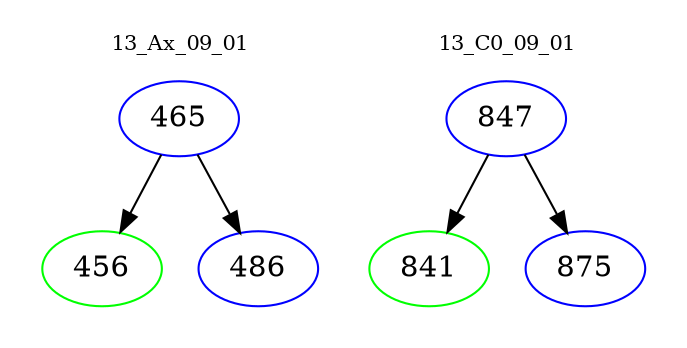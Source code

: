 digraph{
subgraph cluster_0 {
color = white
label = "13_Ax_09_01";
fontsize=10;
T0_465 [label="465", color="blue"]
T0_465 -> T0_456 [color="black"]
T0_456 [label="456", color="green"]
T0_465 -> T0_486 [color="black"]
T0_486 [label="486", color="blue"]
}
subgraph cluster_1 {
color = white
label = "13_C0_09_01";
fontsize=10;
T1_847 [label="847", color="blue"]
T1_847 -> T1_841 [color="black"]
T1_841 [label="841", color="green"]
T1_847 -> T1_875 [color="black"]
T1_875 [label="875", color="blue"]
}
}

